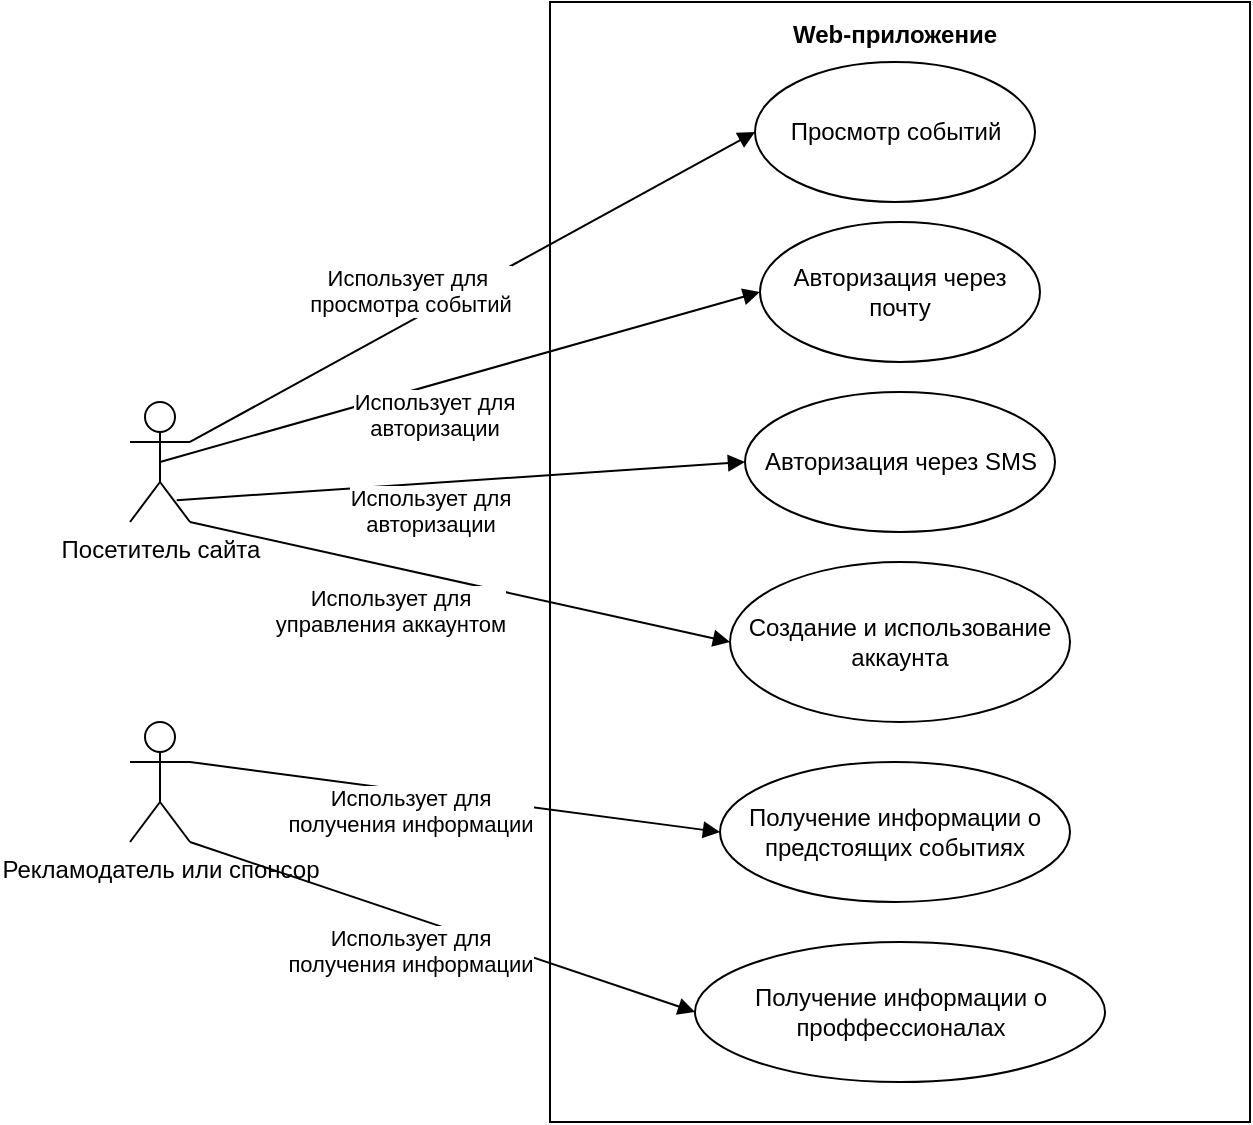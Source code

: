 <mxfile>
    <diagram id="Avv9MhjKLOj5MuREJhU9" name="Страница 1">
        <mxGraphModel dx="714" dy="331" grid="1" gridSize="10" guides="1" tooltips="1" connect="1" arrows="1" fold="1" page="1" pageScale="1" pageWidth="827" pageHeight="1169" math="0" shadow="0">
            <root>
                <mxCell id="0"/>
                <mxCell id="1" parent="0"/>
                <mxCell id="2" value="Посетитель сайта" style="shape=umlActor;verticalLabelPosition=bottom;verticalAlign=top;html=1;" parent="1" vertex="1">
                    <mxGeometry x="150" y="790" width="30" height="60" as="geometry"/>
                </mxCell>
                <mxCell id="3" value="Рекламодатель или спонсор" style="shape=umlActor;verticalLabelPosition=bottom;verticalAlign=top;html=1;" parent="1" vertex="1">
                    <mxGeometry x="150" y="950" width="30" height="60" as="geometry"/>
                </mxCell>
                <mxCell id="4" value="" style="html=1;" parent="1" vertex="1">
                    <mxGeometry x="360" y="590" width="350" height="560" as="geometry"/>
                </mxCell>
                <mxCell id="5" value="Web-приложение" style="text;align=center;fontStyle=1;verticalAlign=middle;spacingLeft=3;spacingRight=3;strokeColor=none;rotatable=0;points=[[0,0.5],[1,0.5]];portConstraint=eastwest;" parent="1" vertex="1">
                    <mxGeometry x="492.5" y="600" width="80" height="11" as="geometry"/>
                </mxCell>
                <mxCell id="6" value="Просмотр событий" style="ellipse;whiteSpace=wrap;html=1;" parent="1" vertex="1">
                    <mxGeometry x="462.5" y="620" width="140" height="70" as="geometry"/>
                </mxCell>
                <mxCell id="7" value="Авторизация через почту" style="ellipse;whiteSpace=wrap;html=1;" parent="1" vertex="1">
                    <mxGeometry x="465" y="700" width="140" height="70" as="geometry"/>
                </mxCell>
                <mxCell id="8" value="Авторизация через SMS" style="ellipse;whiteSpace=wrap;html=1;" parent="1" vertex="1">
                    <mxGeometry x="457.5" y="785" width="155" height="70" as="geometry"/>
                </mxCell>
                <mxCell id="9" value="Создание и использование аккаунта" style="ellipse;whiteSpace=wrap;html=1;" parent="1" vertex="1">
                    <mxGeometry x="450" y="870" width="170" height="80" as="geometry"/>
                </mxCell>
                <mxCell id="10" value="Получение информации о предстоящих событиях" style="ellipse;whiteSpace=wrap;html=1;" parent="1" vertex="1">
                    <mxGeometry x="445" y="970" width="175" height="70" as="geometry"/>
                </mxCell>
                <mxCell id="11" value="Получение информации о проффессионалах" style="ellipse;whiteSpace=wrap;html=1;" parent="1" vertex="1">
                    <mxGeometry x="432.5" y="1060" width="205" height="70" as="geometry"/>
                </mxCell>
                <mxCell id="12" value="Использует для&amp;nbsp;&lt;br&gt;просмотра событий" style="html=1;verticalAlign=bottom;endArrow=block;exitX=1;exitY=0.333;exitDx=0;exitDy=0;exitPerimeter=0;entryX=0;entryY=0.5;entryDx=0;entryDy=0;" parent="1" source="2" target="6" edge="1">
                    <mxGeometry x="-0.222" width="80" relative="1" as="geometry">
                        <mxPoint x="330" y="760" as="sourcePoint"/>
                        <mxPoint x="410" y="760" as="targetPoint"/>
                        <mxPoint as="offset"/>
                    </mxGeometry>
                </mxCell>
                <mxCell id="13" value="Использует для&lt;br&gt;авторизации" style="html=1;verticalAlign=bottom;endArrow=block;entryX=0;entryY=0.5;entryDx=0;entryDy=0;exitX=0.5;exitY=0.5;exitDx=0;exitDy=0;exitPerimeter=0;" parent="1" source="2" target="7" edge="1">
                    <mxGeometry x="-0.145" y="-30" width="80" relative="1" as="geometry">
                        <mxPoint x="330" y="790" as="sourcePoint"/>
                        <mxPoint x="410" y="790" as="targetPoint"/>
                        <mxPoint as="offset"/>
                    </mxGeometry>
                </mxCell>
                <mxCell id="14" value="Использует для&lt;br&gt;авторизации" style="html=1;verticalAlign=bottom;endArrow=block;entryX=0;entryY=0.5;entryDx=0;entryDy=0;exitX=0.778;exitY=0.818;exitDx=0;exitDy=0;exitPerimeter=0;" parent="1" source="2" target="8" edge="1">
                    <mxGeometry x="-0.122" y="-29" width="80" relative="1" as="geometry">
                        <mxPoint x="330" y="800" as="sourcePoint"/>
                        <mxPoint x="410" y="800" as="targetPoint"/>
                        <mxPoint as="offset"/>
                    </mxGeometry>
                </mxCell>
                <mxCell id="15" value="Использует для&lt;br&gt;управления аккаунтом" style="html=1;verticalAlign=bottom;endArrow=block;exitX=1;exitY=1;exitDx=0;exitDy=0;exitPerimeter=0;entryX=0;entryY=0.5;entryDx=0;entryDy=0;" parent="1" source="2" target="9" edge="1">
                    <mxGeometry x="-0.2" y="-37" width="80" relative="1" as="geometry">
                        <mxPoint x="330" y="810" as="sourcePoint"/>
                        <mxPoint x="410" y="810" as="targetPoint"/>
                        <mxPoint as="offset"/>
                    </mxGeometry>
                </mxCell>
                <mxCell id="16" value="Использует для&lt;br&gt;получения информации" style="html=1;verticalAlign=bottom;endArrow=block;exitX=1;exitY=0.333;exitDx=0;exitDy=0;exitPerimeter=0;entryX=0;entryY=0.5;entryDx=0;entryDy=0;" parent="1" source="3" target="10" edge="1">
                    <mxGeometry x="-0.145" y="-25" width="80" relative="1" as="geometry">
                        <mxPoint x="330" y="1030" as="sourcePoint"/>
                        <mxPoint x="410" y="1030" as="targetPoint"/>
                        <mxPoint as="offset"/>
                    </mxGeometry>
                </mxCell>
                <mxCell id="17" value="Использует для&lt;br&gt;получения информации" style="html=1;verticalAlign=bottom;endArrow=block;exitX=1;exitY=1;exitDx=0;exitDy=0;exitPerimeter=0;entryX=0;entryY=0.5;entryDx=0;entryDy=0;" parent="1" source="3" target="11" edge="1">
                    <mxGeometry x="-0.05" y="-31" width="80" relative="1" as="geometry">
                        <mxPoint x="330" y="1020" as="sourcePoint"/>
                        <mxPoint x="410" y="1020" as="targetPoint"/>
                        <mxPoint as="offset"/>
                    </mxGeometry>
                </mxCell>
            </root>
        </mxGraphModel>
    </diagram>
</mxfile>